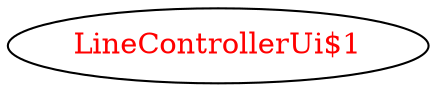 digraph dependencyGraph {
 concentrate=true;
 ranksep="2.0";
 rankdir="LR"; 
 splines="ortho";
"LineControllerUi$1" [fontcolor="red"];
}